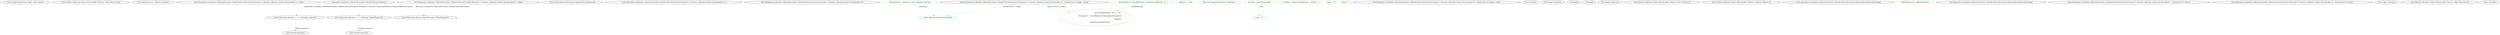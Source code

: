 digraph  {
m0_40 [cluster="string.Format(string, object, object, object)", file="DefaultCollectionFormatter.cs", label="Entry string.Format(string, object, object, object)", span="0-0"];
m0_35 [cluster="System.Collections.Generic.IEnumerable<TSource>.Take<TSource>(int)", file="DefaultCollectionFormatter.cs", label="Entry System.Collections.Generic.IEnumerable<TSource>.Take<TSource>(int)", span="0-0"];
m0_34 [cluster="System.Func<T, TResult>.Invoke(T)", file="DefaultCollectionFormatter.cs", label="Entry System.Func<T, TResult>.Invoke(T)", span="0-0"];
m0_14 [cluster="Humanizer.Localisation.CollectionFormatters.DefaultCollectionFormatter.Humanize<T>(System.Collections.Generic.IEnumerable<T>, string)", file="DefaultCollectionFormatter.cs", label="Entry Humanizer.Localisation.CollectionFormatters.DefaultCollectionFormatter.Humanize<T>(System.Collections.Generic.IEnumerable<T>, string)", span="25-25"];
m0_15 [cluster="Humanizer.Localisation.CollectionFormatters.DefaultCollectionFormatter.Humanize<T>(System.Collections.Generic.IEnumerable<T>, string)", file="DefaultCollectionFormatter.cs", label="return Humanize(collection, o => o.ToString(), separator);", span="27-27"];
m0_16 [cluster="Humanizer.Localisation.CollectionFormatters.DefaultCollectionFormatter.Humanize<T>(System.Collections.Generic.IEnumerable<T>, string)", file="DefaultCollectionFormatter.cs", label="Exit Humanizer.Localisation.CollectionFormatters.DefaultCollectionFormatter.Humanize<T>(System.Collections.Generic.IEnumerable<T>, string)", span="25-25"];
m0_32 [cluster="System.ArgumentException.ArgumentException(string)", file="DefaultCollectionFormatter.cs", label="Entry System.ArgumentException.ArgumentException(string)", span="0-0"];
m0_3 [cluster="Humanizer.Localisation.CollectionFormatters.DefaultCollectionFormatter.Humanize<T>(System.Collections.Generic.IEnumerable<T>)", file="DefaultCollectionFormatter.cs", label="Entry Humanizer.Localisation.CollectionFormatters.DefaultCollectionFormatter.Humanize<T>(System.Collections.Generic.IEnumerable<T>)", span="15-15"];
m0_4 [cluster="Humanizer.Localisation.CollectionFormatters.DefaultCollectionFormatter.Humanize<T>(System.Collections.Generic.IEnumerable<T>)", file="DefaultCollectionFormatter.cs", label="return Humanize(collection, o => o.ToString(), DefaultSeparator);", span="17-17"];
m0_5 [cluster="Humanizer.Localisation.CollectionFormatters.DefaultCollectionFormatter.Humanize<T>(System.Collections.Generic.IEnumerable<T>)", file="DefaultCollectionFormatter.cs", label="Exit Humanizer.Localisation.CollectionFormatters.DefaultCollectionFormatter.Humanize<T>(System.Collections.Generic.IEnumerable<T>)", span="15-15"];
m0_6 [cluster="Humanizer.Localisation.CollectionFormatters.DefaultCollectionFormatter.Humanize<T>(System.Collections.Generic.IEnumerable<T>, System.Func<T, string>, string)", file="DefaultCollectionFormatter.cs", label="Entry Humanizer.Localisation.CollectionFormatters.DefaultCollectionFormatter.Humanize<T>(System.Collections.Generic.IEnumerable<T>, System.Func<T, string>, string)", span="30-30"];
m0_20 [cluster="Humanizer.Localisation.CollectionFormatters.DefaultCollectionFormatter.Humanize<T>(System.Collections.Generic.IEnumerable<T>, System.Func<T, string>, string)", color=green, community=0, file="DefaultCollectionFormatter.cs", label="collection == null", prediction=0, span="32-32"];
m0_21 [cluster="Humanizer.Localisation.CollectionFormatters.DefaultCollectionFormatter.Humanize<T>(System.Collections.Generic.IEnumerable<T>, System.Func<T, string>, string)", color=green, community=0, file="DefaultCollectionFormatter.cs", label="throw new ArgumentException(''collection'');", prediction=1, span="33-33"];
m0_22 [cluster="Humanizer.Localisation.CollectionFormatters.DefaultCollectionFormatter.Humanize<T>(System.Collections.Generic.IEnumerable<T>, System.Func<T, string>, string)", color=green, community=0, file="DefaultCollectionFormatter.cs", label="T[] itemsArray = collection as T[] ?? collection.ToArray()", prediction=2, span="35-35"];
m0_23 [cluster="Humanizer.Localisation.CollectionFormatters.DefaultCollectionFormatter.Humanize<T>(System.Collections.Generic.IEnumerable<T>, System.Func<T, string>, string)", color=green, community=0, file="DefaultCollectionFormatter.cs", label="int count = itemsArray.Length", prediction=3, span="37-37"];
m0_27 [cluster="Humanizer.Localisation.CollectionFormatters.DefaultCollectionFormatter.Humanize<T>(System.Collections.Generic.IEnumerable<T>, System.Func<T, string>, string)", color=green, community=0, file="DefaultCollectionFormatter.cs", label="return objectFormatter(itemsArray[0]);", prediction=2, span="43-43"];
m0_28 [cluster="Humanizer.Localisation.CollectionFormatters.DefaultCollectionFormatter.Humanize<T>(System.Collections.Generic.IEnumerable<T>, System.Func<T, string>, string)", color=green, community=0, file="DefaultCollectionFormatter.cs", label="IEnumerable<T> itemsBeforeLast = itemsArray.Take(count - 1)", prediction=2, span="45-45"];
m0_29 [cluster="Humanizer.Localisation.CollectionFormatters.DefaultCollectionFormatter.Humanize<T>(System.Collections.Generic.IEnumerable<T>, System.Func<T, string>, string)", color=green, community=0, file="DefaultCollectionFormatter.cs", label="T lastItem = itemsArray.Skip(count - 1).First()", prediction=6, span="46-46"];
m0_26 [cluster="Humanizer.Localisation.CollectionFormatters.DefaultCollectionFormatter.Humanize<T>(System.Collections.Generic.IEnumerable<T>, System.Func<T, string>, string)", color=green, community=0, file="DefaultCollectionFormatter.cs", label="count == 1", prediction=3, span="42-42"];
m0_30 [cluster="Humanizer.Localisation.CollectionFormatters.DefaultCollectionFormatter.Humanize<T>(System.Collections.Generic.IEnumerable<T>, System.Func<T, string>, string)", color=green, community=0, file="DefaultCollectionFormatter.cs", label="return String.Format(''{0} {1} {2}'',\r\n                String.Join('', '', itemsBeforeLast.Select(objectFormatter)),\r\n                separator,\r\n                objectFormatter(lastItem));", prediction=2, span="48-51"];
m0_24 [cluster="Humanizer.Localisation.CollectionFormatters.DefaultCollectionFormatter.Humanize<T>(System.Collections.Generic.IEnumerable<T>, System.Func<T, string>, string)", color=green, community=0, file="DefaultCollectionFormatter.cs", label="count == 0", prediction=9, span="39-39"];
m0_25 [cluster="Humanizer.Localisation.CollectionFormatters.DefaultCollectionFormatter.Humanize<T>(System.Collections.Generic.IEnumerable<T>, System.Func<T, string>, string)", color=green, community=0, file="DefaultCollectionFormatter.cs", label="return '''';", prediction=10, span="40-40"];
m0_31 [cluster="Humanizer.Localisation.CollectionFormatters.DefaultCollectionFormatter.Humanize<T>(System.Collections.Generic.IEnumerable<T>, System.Func<T, string>, string)", file="DefaultCollectionFormatter.cs", label="Exit Humanizer.Localisation.CollectionFormatters.DefaultCollectionFormatter.Humanize<T>(System.Collections.Generic.IEnumerable<T>, System.Func<T, string>, string)", span="30-30"];
m0_39 [cluster="Unk.Join", file="DefaultCollectionFormatter.cs", label="Entry Unk.Join", span=""];
m0_17 [cluster="lambda expression", file="DefaultCollectionFormatter.cs", label="Entry lambda expression", span="27-27"];
m0_7 [cluster="lambda expression", file="DefaultCollectionFormatter.cs", label="Entry lambda expression", span="17-17"];
m0_9 [cluster="lambda expression", file="DefaultCollectionFormatter.cs", label="Exit lambda expression", span="17-17"];
m0_8 [cluster="lambda expression", file="DefaultCollectionFormatter.cs", label="o.ToString()", span="17-17"];
m0_18 [cluster="lambda expression", file="DefaultCollectionFormatter.cs", label="o.ToString()", span="27-27"];
m0_19 [cluster="lambda expression", file="DefaultCollectionFormatter.cs", label="Exit lambda expression", span="27-27"];
m0_37 [cluster="System.Collections.Generic.IEnumerable<TSource>.First<TSource>()", file="DefaultCollectionFormatter.cs", label="Entry System.Collections.Generic.IEnumerable<TSource>.First<TSource>()", span="0-0"];
m0_33 [cluster="System.Collections.Generic.IEnumerable<TSource>.ToArray<TSource>()", file="DefaultCollectionFormatter.cs", label="Entry System.Collections.Generic.IEnumerable<TSource>.ToArray<TSource>()", span="0-0"];
m0_0 [cluster="Humanizer.Localisation.CollectionFormatters.DefaultCollectionFormatter.DefaultCollectionFormatter(string)", file="DefaultCollectionFormatter.cs", label="Entry Humanizer.Localisation.CollectionFormatters.DefaultCollectionFormatter.DefaultCollectionFormatter(string)", span="10-10"];
m0_1 [cluster="Humanizer.Localisation.CollectionFormatters.DefaultCollectionFormatter.DefaultCollectionFormatter(string)", color=green, community=0, file="DefaultCollectionFormatter.cs", label="DefaultSeparator = defaultSeparator", prediction=11, span="12-12"];
m0_2 [cluster="Humanizer.Localisation.CollectionFormatters.DefaultCollectionFormatter.DefaultCollectionFormatter(string)", file="DefaultCollectionFormatter.cs", label="Exit Humanizer.Localisation.CollectionFormatters.DefaultCollectionFormatter.DefaultCollectionFormatter(string)", span="10-10"];
m0_11 [cluster="Humanizer.Localisation.CollectionFormatters.DefaultCollectionFormatter.Humanize<T>(System.Collections.Generic.IEnumerable<T>, System.Func<T, string>)", file="DefaultCollectionFormatter.cs", label="Entry Humanizer.Localisation.CollectionFormatters.DefaultCollectionFormatter.Humanize<T>(System.Collections.Generic.IEnumerable<T>, System.Func<T, string>)", span="20-20"];
m0_12 [cluster="Humanizer.Localisation.CollectionFormatters.DefaultCollectionFormatter.Humanize<T>(System.Collections.Generic.IEnumerable<T>, System.Func<T, string>)", file="DefaultCollectionFormatter.cs", label="return Humanize(collection, objectFormatter, DefaultSeparator);", span="22-22"];
m0_13 [cluster="Humanizer.Localisation.CollectionFormatters.DefaultCollectionFormatter.Humanize<T>(System.Collections.Generic.IEnumerable<T>, System.Func<T, string>)", file="DefaultCollectionFormatter.cs", label="Exit Humanizer.Localisation.CollectionFormatters.DefaultCollectionFormatter.Humanize<T>(System.Collections.Generic.IEnumerable<T>, System.Func<T, string>)", span="20-20"];
m0_10 [cluster="object.ToString()", file="DefaultCollectionFormatter.cs", label="Entry object.ToString()", span="0-0"];
m0_36 [cluster="System.Collections.Generic.IEnumerable<TSource>.Skip<TSource>(int)", file="DefaultCollectionFormatter.cs", label="Entry System.Collections.Generic.IEnumerable<TSource>.Skip<TSource>(int)", span="0-0"];
m0_38 [cluster="Unk.Select", file="DefaultCollectionFormatter.cs", label="Entry Unk.Select", span=""];
m0_41 [file="DefaultCollectionFormatter.cs", label="Humanizer.Localisation.CollectionFormatters.DefaultCollectionFormatter", span=""];
m0_15 -> m0_17  [color=darkseagreen4, key=1, label="lambda expression", style=dashed];
m0_4 -> m0_7  [color=darkseagreen4, key=1, label="lambda expression", style=dashed];
m0_6 -> m0_27  [color=green, key=1, label="System.Func<T, string>", style=dashed];
m0_6 -> m0_30  [color=green, key=1, label="System.Func<T, string>", style=dashed];
m0_22 -> m0_27  [color=green, key=1, label=itemsArray, style=dashed];
m0_23 -> m0_26  [color=green, key=1, label=count, style=dashed];
m0_28 -> m0_30  [color=green, key=1, label=itemsBeforeLast, style=dashed];
m0_41 -> m0_4  [color=darkseagreen4, key=1, label="Humanizer.Localisation.CollectionFormatters.DefaultCollectionFormatter", style=dashed];
m0_41 -> m0_12  [color=darkseagreen4, key=1, label="Humanizer.Localisation.CollectionFormatters.DefaultCollectionFormatter", style=dashed];
m0_41 -> m0_15  [color=darkseagreen4, key=1, label="Humanizer.Localisation.CollectionFormatters.DefaultCollectionFormatter", style=dashed];
}
